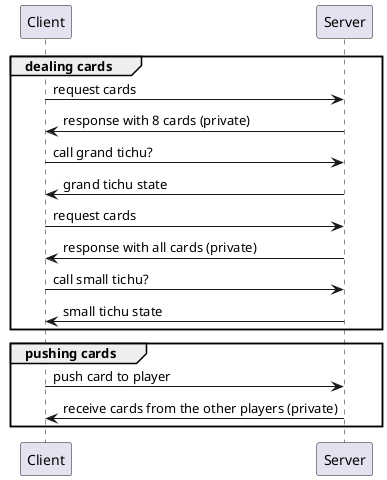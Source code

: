 @startuml
participant Client as c
participant Server as s

group dealing cards
    c -> s: request cards
    s -> c: response with 8 cards (private)
    c -> s: call grand tichu?
    s -> c: grand tichu state
    c -> s: request cards
    s -> c: response with all cards (private)
    c -> s: call small tichu?
    s -> c: small tichu state
end

group pushing cards
    c -> s: push card to player
    s -> c: receive cards from the other players (private)
end
@enduml